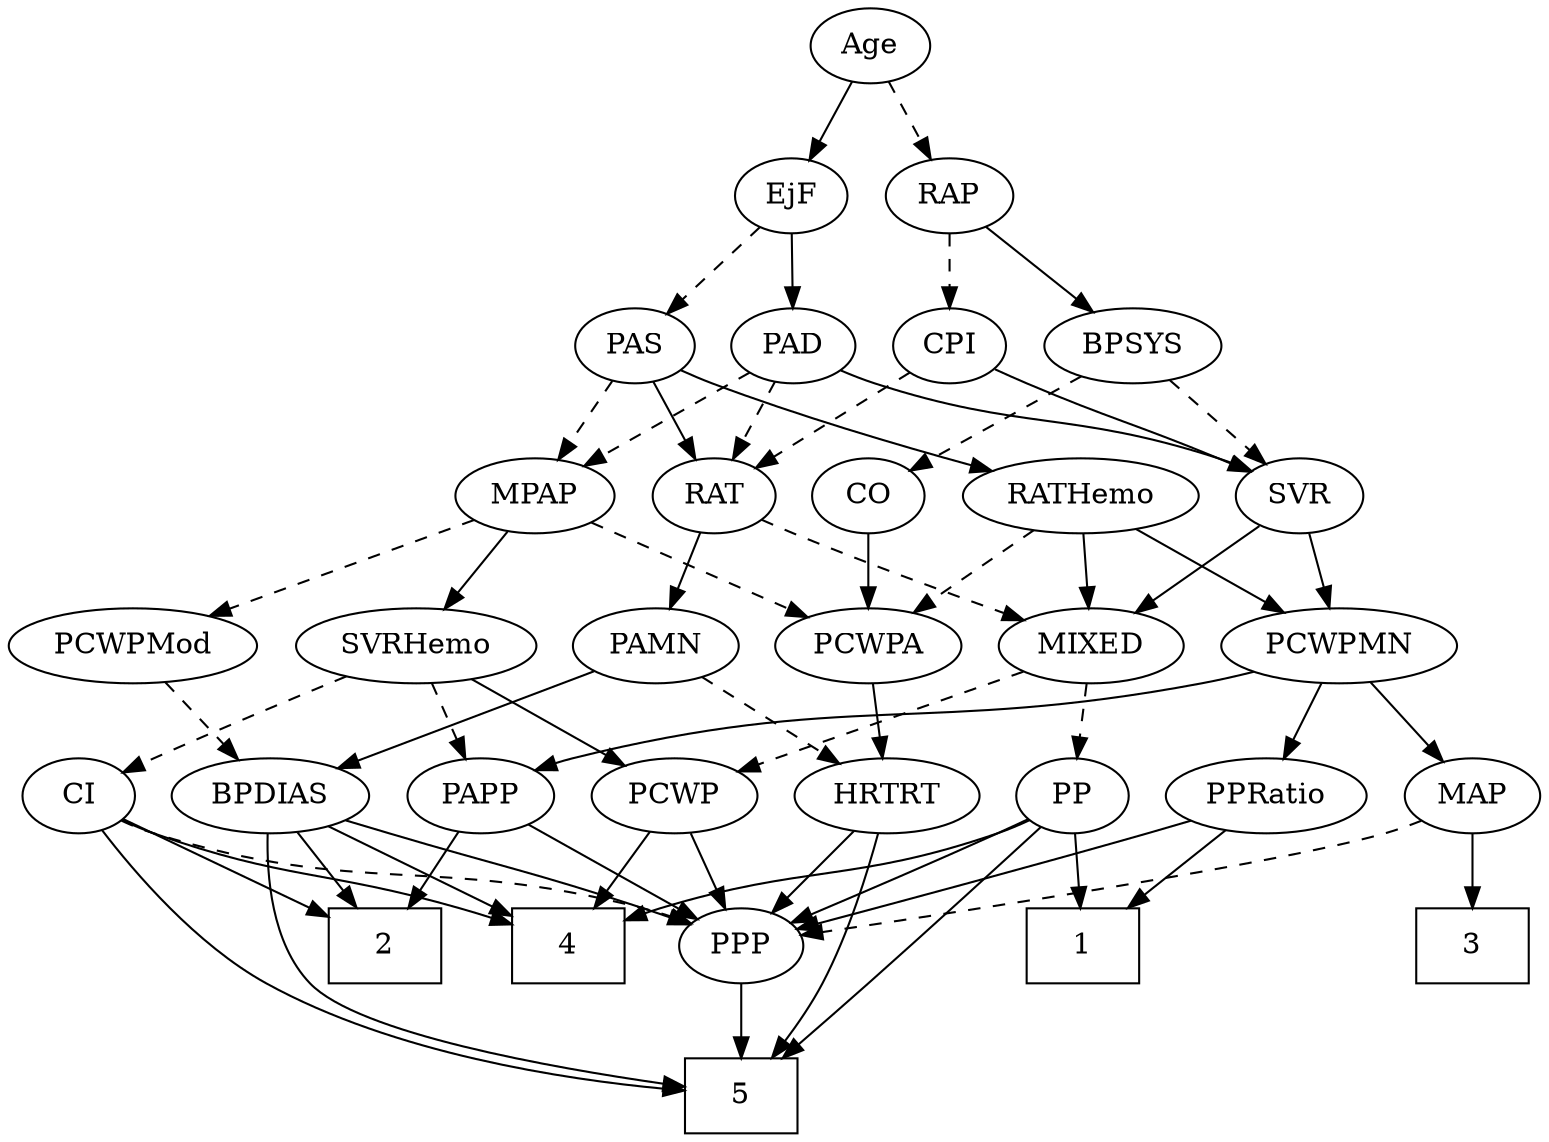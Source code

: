 strict digraph {
	graph [bb="0,0,672.55,540"];
	node [label="\N"];
	1	[height=0.5,
		pos="473,90",
		shape=box,
		width=0.75];
	2	[height=0.5,
		pos="169,90",
		shape=box,
		width=0.75];
	3	[height=0.5,
		pos="642,90",
		shape=box,
		width=0.75];
	4	[height=0.5,
		pos="245,90",
		shape=box,
		width=0.75];
	5	[height=0.5,
		pos="319,18",
		shape=box,
		width=0.75];
	Age	[height=0.5,
		pos="378,522",
		width=0.75];
	EjF	[height=0.5,
		pos="341,450",
		width=0.75];
	Age -> EjF	[pos="e,349.54,467.15 369.42,504.76 364.94,496.28 359.35,485.71 354.32,476.2",
		style=solid];
	RAP	[height=0.5,
		pos="415,450",
		width=0.77632];
	Age -> RAP	[pos="e,406.46,467.15 386.58,504.76 391.06,496.28 396.65,485.71 401.68,476.2",
		style=dashed];
	PAD	[height=0.5,
		pos="341,378",
		width=0.79437];
	EjF -> PAD	[pos="e,341,396.1 341,431.7 341,423.98 341,414.71 341,406.11",
		style=solid];
	PAS	[height=0.5,
		pos="267,378",
		width=0.75];
	EjF -> PAS	[pos="e,281.95,393.14 326.02,434.83 315.49,424.87 301.22,411.37 289.34,400.14",
		style=dashed];
	BPSYS	[height=0.5,
		pos="498,378",
		width=1.0471];
	RAP -> BPSYS	[pos="e,480.2,394.01 431.4,435.17 443.06,425.34 458.95,411.93 472.29,400.69",
		style=solid];
	CPI	[height=0.5,
		pos="415,378",
		width=0.75];
	RAP -> CPI	[pos="e,415,396.1 415,431.7 415,423.98 415,414.71 415,406.11",
		style=dashed];
	MIXED	[height=0.5,
		pos="476,234",
		width=1.1193];
	PP	[height=0.5,
		pos="469,162",
		width=0.75];
	MIXED -> PP	[pos="e,470.71,180.1 474.27,215.7 473.5,207.98 472.57,198.71 471.71,190.11",
		style=dashed];
	PCWP	[height=0.5,
		pos="291,162",
		width=0.97491];
	MIXED -> PCWP	[pos="e,318.45,173.65 445.99,221.81 417.42,211.14 373.24,194.58 335,180 332.66,179.11 330.24,178.18 327.81,177.25",
		style=dashed];
	MPAP	[height=0.5,
		pos="224,306",
		width=0.97491];
	PCWPMod	[height=0.5,
		pos="56,234",
		width=1.4443];
	MPAP -> PCWPMod	[pos="e,87.946,248.31 197.38,293.91 170.46,282.69 128.49,265.21 97.265,252.19",
		style=dashed];
	PCWPA	[height=0.5,
		pos="376,234",
		width=1.1555];
	MPAP -> PCWPA	[pos="e,348.68,247.58 249.44,293.28 274.01,281.97 311.48,264.71 339.28,251.91",
		style=dashed];
	SVRHemo	[height=0.5,
		pos="176,234",
		width=1.3902];
	MPAP -> SVRHemo	[pos="e,187.41,251.63 212.87,288.76 207.01,280.23 199.71,269.58 193.16,260.02",
		style=solid];
	CO	[height=0.5,
		pos="376,306",
		width=0.75];
	BPSYS -> CO	[pos="e,395.92,318.43 474.77,363.67 454.89,352.27 426.2,335.8 404.86,323.56",
		style=dashed];
	SVR	[height=0.5,
		pos="565,306",
		width=0.77632];
	BPSYS -> SVR	[pos="e,550.77,321.86 513.2,361.12 522.19,351.73 533.7,339.7 543.59,329.36",
		style=dashed];
	PAD -> MPAP	[pos="e,246.24,320.31 320.89,364.97 302.79,354.14 275.91,338.06 255.06,325.58",
		style=dashed];
	RAT	[height=0.5,
		pos="304,306",
		width=0.75827];
	PAD -> RAT	[pos="e,312.54,323.15 332.42,360.76 327.94,352.28 322.35,341.71 317.32,332.2",
		style=dashed];
	PAD -> SVR	[pos="e,543.38,317.78 363.23,366.24 368.34,363.99 373.8,361.77 379,360 443.48,338 463.63,346.33 528,324 529.9,323.34 531.84,322.62 533.78,\
321.85",
		style=solid];
	CO -> PCWPA	[pos="e,376,252.1 376,287.7 376,279.98 376,270.71 376,262.11",
		style=solid];
	PAS -> MPAP	[pos="e,234.02,323.31 257.24,361.12 251.93,352.47 245.24,341.58 239.25,331.83",
		style=dashed];
	RATHemo	[height=0.5,
		pos="470,306",
		width=1.3721];
	PAS -> RATHemo	[pos="e,433.17,318.06 288.11,366.45 292.95,364.2 298.11,361.92 303,360 325.08,351.33 382.26,333.54 423.57,320.97",
		style=solid];
	PAS -> RAT	[pos="e,295.46,323.15 275.58,360.76 280.06,352.28 285.65,341.71 290.68,332.2",
		style=solid];
	PAMN	[height=0.5,
		pos="280,234",
		width=1.011];
	BPDIAS	[height=0.5,
		pos="114,162",
		width=1.1735];
	PAMN -> BPDIAS	[pos="e,142.98,175.22 252.96,221.6 225.69,210.1 183.32,192.23 152.54,179.25",
		style=solid];
	HRTRT	[height=0.5,
		pos="384,162",
		width=1.1013];
	PAMN -> HRTRT	[pos="e,362.63,177.38 301.05,218.83 316.31,208.56 337.17,194.52 354.15,183.09",
		style=dashed];
	RATHemo -> MIXED	[pos="e,474.53,252.1 471.48,287.7 472.14,279.98 472.94,270.71 473.68,262.11",
		style=solid];
	RATHemo -> PCWPA	[pos="e,396.16,250.01 449.14,289.46 435.94,279.63 418.7,266.8 404.27,256.06",
		style=dashed];
	PCWPMN	[height=0.5,
		pos="584,234",
		width=1.3902];
	RATHemo -> PCWPMN	[pos="e,559.86,249.82 494.18,290.15 510.8,279.95 533.08,266.27 551.29,255.09",
		style=solid];
	CPI -> RAT	[pos="e,323.2,319.11 395.92,364.97 378.29,353.85 351.88,337.19 331.88,324.58",
		style=dashed];
	CPI -> SVR	[pos="e,542.7,317.32 436.31,366.91 441.14,364.63 446.24,362.23 451,360 478.84,346.95 510.56,332.22 533.46,321.6",
		style=solid];
	RAT -> MIXED	[pos="e,445.78,246.09 325.59,294.51 330.31,292.3 335.3,290.02 340,288 372.03,274.22 408.92,259.94 436.19,249.68",
		style=dashed];
	RAT -> PAMN	[pos="e,285.76,251.79 298.19,288.05 295.45,280.06 292.11,270.33 289.05,261.4",
		style=solid];
	SVR -> MIXED	[pos="e,494.96,249.91 547.84,291.5 535.17,281.54 517.68,267.78 503.13,256.34",
		style=solid];
	SVR -> PCWPMN	[pos="e,579.31,252.28 569.6,288.05 571.71,280.26 574.28,270.82 576.65,262.08",
		style=solid];
	PCWPMod -> BPDIAS	[pos="e,100.35,179.47 69.745,216.41 76.968,207.69 85.957,196.85 93.942,187.21",
		style=dashed];
	PCWPA -> HRTRT	[pos="e,382.05,180.1 377.98,215.7 378.86,207.98 379.92,198.71 380.9,190.11",
		style=solid];
	MAP	[height=0.5,
		pos="642,162",
		width=0.84854];
	PCWPMN -> MAP	[pos="e,629.15,178.51 597.75,216.41 605.18,207.44 614.48,196.21 622.63,186.37",
		style=solid];
	PPRatio	[height=0.5,
		pos="554,162",
		width=1.1013];
	PCWPMN -> PPRatio	[pos="e,561.2,179.79 576.74,216.05 573.27,207.97 569.05,198.12 565.19,189.11",
		style=solid];
	PAPP	[height=0.5,
		pos="206,162",
		width=0.88464];
	PCWPMN -> PAPP	[pos="e,229.91,174.15 547.39,221.52 540.03,219.47 532.31,217.52 525,216 403.01,190.68 367.37,212.14 247,180 244.52,179.34 242,178.56 239.48,\
177.71",
		style=solid];
	SVRHemo -> PCWP	[pos="e,268.98,176.4 200.39,218.15 217.84,207.53 241.46,193.15 260.21,181.74",
		style=solid];
	CI	[height=0.5,
		pos="27,162",
		width=0.75];
	SVRHemo -> CI	[pos="e,48.316,173.08 146.72,219.29 123.91,208.61 91.429,193.38 63,180 61.218,179.16 59.386,178.3 57.538,177.43",
		style=dashed];
	SVRHemo -> PAPP	[pos="e,198.8,179.79 183.26,216.05 186.73,207.97 190.95,198.12 194.81,189.11",
		style=dashed];
	BPDIAS -> 2	[pos="e,155.55,108.12 126.76,144.76 133.43,136.27 141.75,125.68 149.24,116.15",
		style=solid];
	BPDIAS -> 4	[pos="e,217.56,105.66 139.26,147.5 158.91,137 186.44,122.29 208.48,110.51",
		style=solid];
	BPDIAS -> 5	[pos="e,291.82,18.535 112.77,143.91 112.33,124.04 114.76,91.505 133,72 171.47,30.847 239.41,20.872 281.67,18.883",
		style=solid];
	PPP	[height=0.5,
		pos="319,90",
		width=0.75];
	BPDIAS -> PPP	[pos="e,297.48,101.16 146.07,150.2 152.34,148.12 158.87,145.97 165,144 216.39,127.46 230.49,127.06 281,108 283.37,107.11 285.8,106.14 \
288.23,105.14",
		style=solid];
	MAP -> 3	[pos="e,642,108.1 642,143.7 642,135.98 642,126.71 642,118.11",
		style=solid];
	MAP -> PPP	[pos="e,345.11,95.096 618.82,149.87 613.69,147.7 608.23,145.6 603,144 557.03,129.89 420.6,107.18 355.01,96.675",
		style=dashed];
	PP -> 1	[pos="e,472.02,108.1 469.99,143.7 470.43,135.98 470.96,126.71 471.45,118.11",
		style=solid];
	PP -> 4	[pos="e,272.16,103.87 448.37,150.37 443.41,148.07 438.09,145.79 433,144 368.33,121.24 347.9,130.09 283,108 282.56,107.85 282.11,107.69 \
281.66,107.54",
		style=solid];
	PP -> 5	[pos="e,337.55,36.119 454.24,146.75 435.95,129.12 403.8,98.223 376,72 365.92,62.489 354.76,52.09 345.01,43.042",
		style=solid];
	PP -> PPP	[pos="e,340.87,101.12 447.69,150.91 442.86,148.63 437.76,146.23 433,144 404.98,130.87 373.04,116.03 350.11,105.4",
		style=solid];
	PPP -> 5	[pos="e,319,36.104 319,71.697 319,63.983 319,54.712 319,46.112",
		style=solid];
	PPRatio -> 1	[pos="e,492.82,108.13 536.42,145.81 525.99,136.79 512.53,125.16 500.69,114.93",
		style=solid];
	PPRatio -> PPP	[pos="e,343.8,97.59 523.77,150.21 517.58,148.09 511.1,145.92 505,144 452.61,127.46 391.21,110.41 353.72,100.26",
		style=solid];
	PCWP -> 4	[pos="e,256.25,108.12 280.33,144.76 274.86,136.44 268.07,126.1 261.91,116.73",
		style=solid];
	PCWP -> PPP	[pos="e,312.28,107.79 297.78,144.05 301.01,135.97 304.95,126.12 308.56,117.11",
		style=solid];
	CI -> 2	[pos="e,141.75,104.43 48.259,150.52 70.544,139.53 105.97,122.07 132.7,108.9",
		style=solid];
	CI -> 4	[pos="e,217.67,103.27 48.033,150.24 52.875,147.99 58.056,145.78 63,144 124.28,122 143.3,128.79 205,108 206.04,107.65 207.08,107.29 208.14,\
106.91",
		style=solid];
	CI -> 5	[pos="e,291.87,21.249 37.873,145.25 52.571,125.17 80.69,90.809 113,72 166.66,40.762 238.7,27.695 281.82,22.405",
		style=solid];
	CI -> PPP	[pos="e,298.06,101.52 47.546,150.1 52.501,147.81 57.853,145.61 63,144 156.74,114.75 186.96,136.28 281,108 283.57,107.23 286.2,106.32 288.81,\
105.33",
		style=dashed];
	PAPP -> 2	[pos="e,178.22,108.45 197.23,144.41 192.98,136.37 187.77,126.51 182.99,117.47",
		style=solid];
	PAPP -> PPP	[pos="e,299.91,102.83 226.73,148.16 244.85,136.93 271.31,120.54 291.26,108.18",
		style=solid];
	HRTRT -> 5	[pos="e,332.65,36.386 380,144.05 375.33,125.73 366.73,95.93 355,72 350.42,62.66 344.38,53.071 338.56,44.662",
		style=solid];
	HRTRT -> PPP	[pos="e,332.8,105.86 369.25,145.12 360.53,135.73 349.36,123.7 339.77,113.36",
		style=solid];
}
